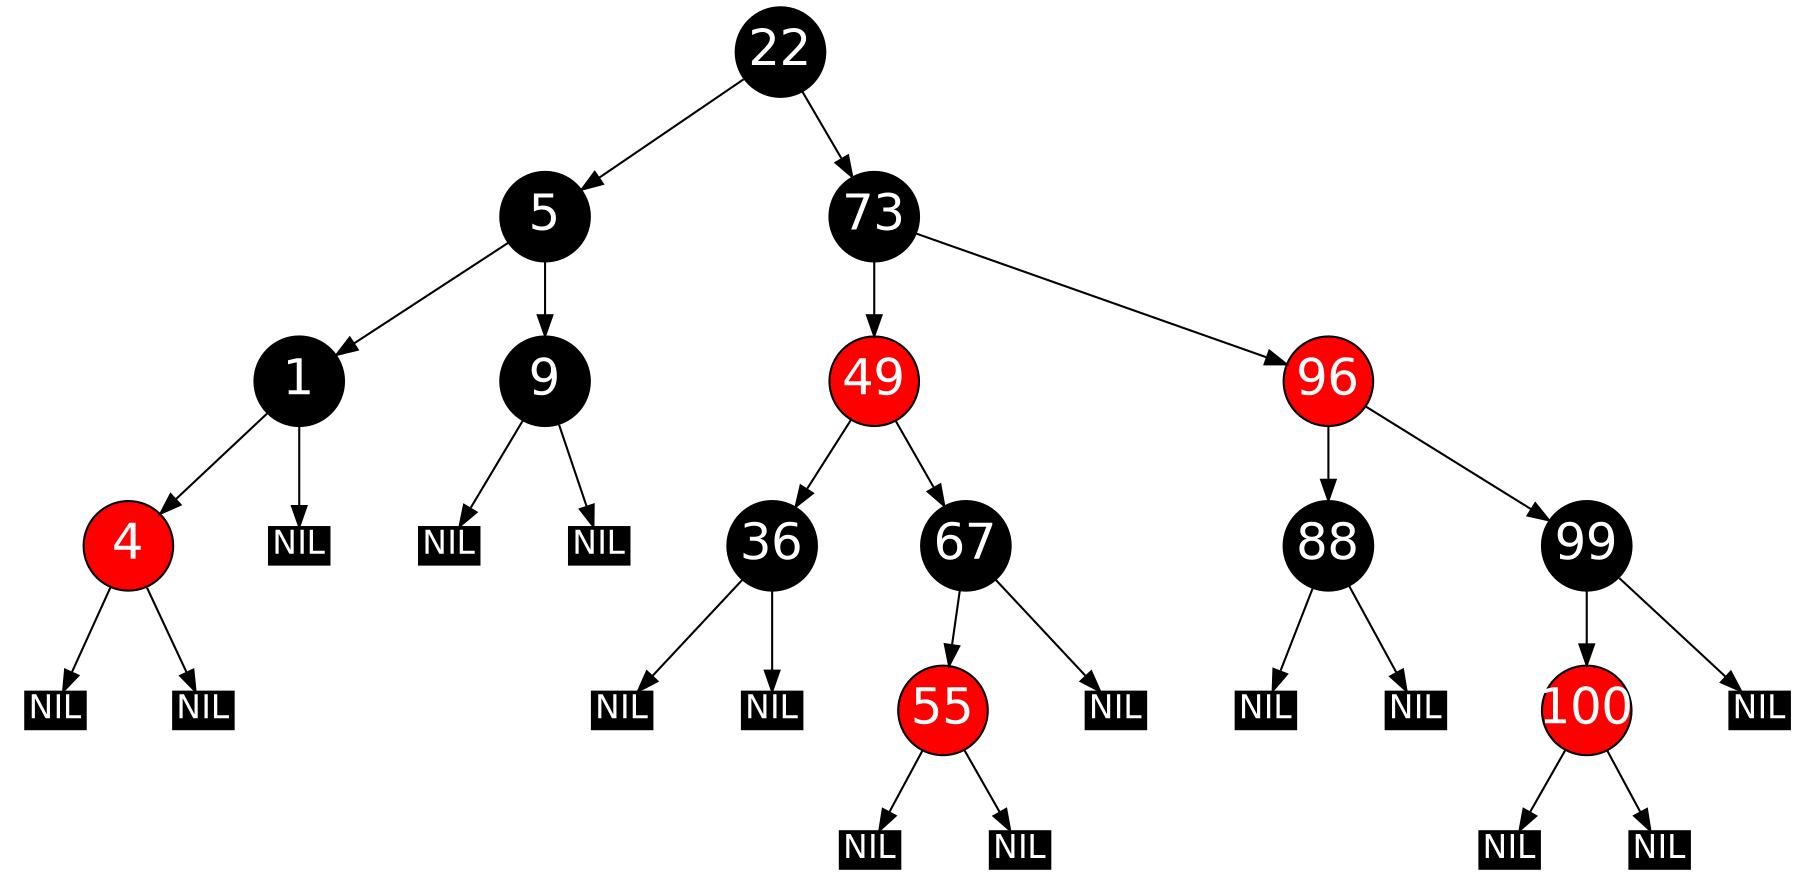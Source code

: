 digraph G {
graph [ratio=.48; ordering="out"];
node [style=filled, color=black, shape=circle, width=.6
fontname=Helvetica, fontweight=bold, fontcolor=white,
fontsize=24, fixedsize=true];

4, 96, 100, 49, 55, 4, 96, 100, 49, 55 [fillcolor=red];
n1, n2, n3, n4, n5, n6, n7, n8, n9, n10, n11, n12, n13, n14, n15
 [label="NIL", shape=record, width=.4,height=.25, fontsize=16];

22 -> 5, 73;
1 -> 4;
1 -> n1;
5 -> 1, 9;
9 -> n2, n3;
36 -> n4, n5;
4 -> n6, n7;
88 -> n8, n9;
73 -> 49, 96;
99 -> 100;
99 -> n10;
96 -> 88, 99;
100 -> n11, n12;
49 -> 36, 67;
67 -> 55;
67 -> n13;
55 -> n14, n15;

}
